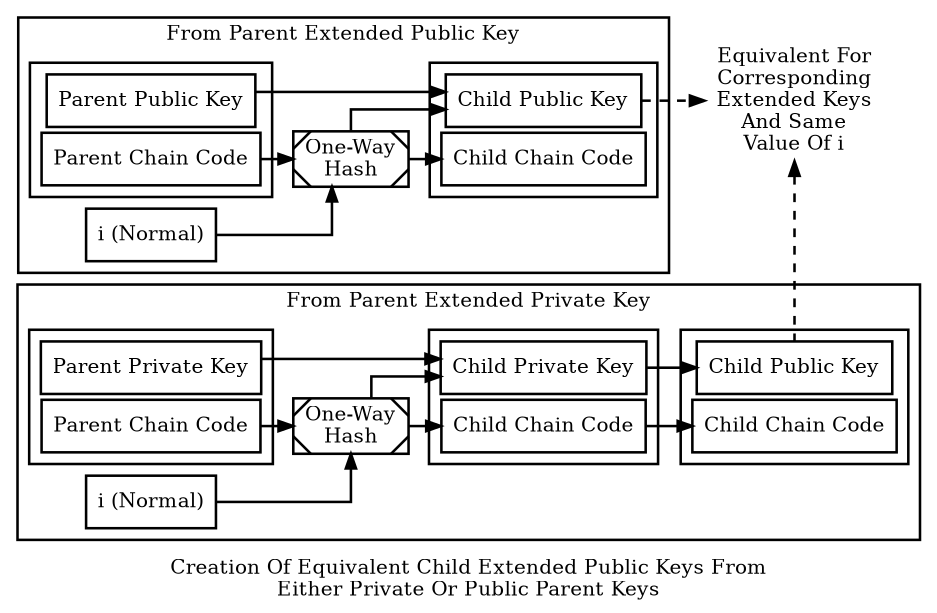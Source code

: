 digraph extended {

size=6.25;
rankdir=LR;
penwidth=1.75;
node [ penwidth = 1.75, shape = "box" ];
edge [ penwidth = 1.75 ];
nodesep=0.05;
splines = ortho;
ranksep = 0.30;

subgraph cluster_from_private {
    //style = "invis"
    //label = "Creation Of Normal Child Extended Keys (Key + Chain Code)\nFrom Parent Extended Keys"

    subgraph cluster_fp_n_parent_extended_key {
        fp_n_parent_private_key [ label = "Parent Private Key" ];
        fp_n_parent_chain_code [ label = "Parent Chain Code" ];
    }

    subgraph cluster_fp_child_extended_key_norm {
        fp_child_private_key_norm [ label = "Child Private Key" ];
        fp_child_chain_code_norm [ label = "Child Chain Code" ];
    }
    subgraph cluster_fp_child_extended_key_pub {
        fp_n_child_public_key_norm [ label = "Child Public Key" ];
        fp_child_chain_code_norm1 [ label = "Child Chain Code" ];
    }

    fp_hmac_norm [ style = "diagonals", label = "One-Way\nHash" ];
    fp_i_norm [ label = "i (Normal)" ];

    fp_n_parent_chain_code -> fp_hmac_norm;
    fp_i_norm -> fp_hmac_norm;
    fp_hmac_norm -> fp_child_private_key_norm;
    fp_hmac_norm -> fp_child_chain_code_norm;
    fp_n_parent_private_key -> fp_child_private_key_norm;

    fp_child_private_key_norm -> fp_n_child_public_key_norm;
    fp_child_chain_code_norm -> fp_child_chain_code_norm1;

    label = "From Parent Extended Private Key"
}

equiv [ label = "Equivalent For\nCorresponding\nExtended Keys\nAnd Same\nValue Of i", shape = "none" ];
equiv -> fp_n_child_public_key_norm [ constraint = false, style = "dashed", dir = "back" ];
child_public_key_hard -> equiv [ style = "dashed" ];

subgraph cluster_from_public {

    subgraph cluster_h_parent_extended_key {
        h_parent_public_key [ label = "Parent Public Key" ];
        h_parent_chain_code [ label = "Parent Chain Code" ];
    }

    subgraph cluster_child_extended_key_else {
        child_public_key_hard [ label = "Child Public Key" ];
        child_chain_code_hard [ label = "Child Chain Code" ];
    }

    hmac_hard [ style = "diagonals", label = "One-Way\nHash" ];
    i_hard [ label = "i (Normal)" ];

    h_parent_chain_code -> hmac_hard;

    i_hard -> hmac_hard;

    hmac_hard -> child_public_key_hard;
    hmac_hard -> child_chain_code_hard;
    h_parent_public_key -> child_public_key_hard;

    label = "From Parent Extended Public Key"
}


label = "Creation Of Equivalent Child Extended Public Keys From\nEither Private Or Public Parent Keys"

}
